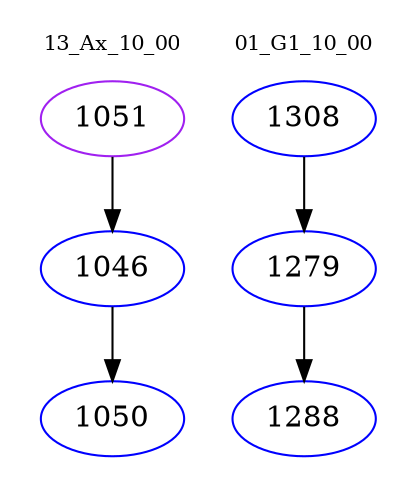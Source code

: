 digraph{
subgraph cluster_0 {
color = white
label = "13_Ax_10_00";
fontsize=10;
T0_1051 [label="1051", color="purple"]
T0_1051 -> T0_1046 [color="black"]
T0_1046 [label="1046", color="blue"]
T0_1046 -> T0_1050 [color="black"]
T0_1050 [label="1050", color="blue"]
}
subgraph cluster_1 {
color = white
label = "01_G1_10_00";
fontsize=10;
T1_1308 [label="1308", color="blue"]
T1_1308 -> T1_1279 [color="black"]
T1_1279 [label="1279", color="blue"]
T1_1279 -> T1_1288 [color="black"]
T1_1288 [label="1288", color="blue"]
}
}
